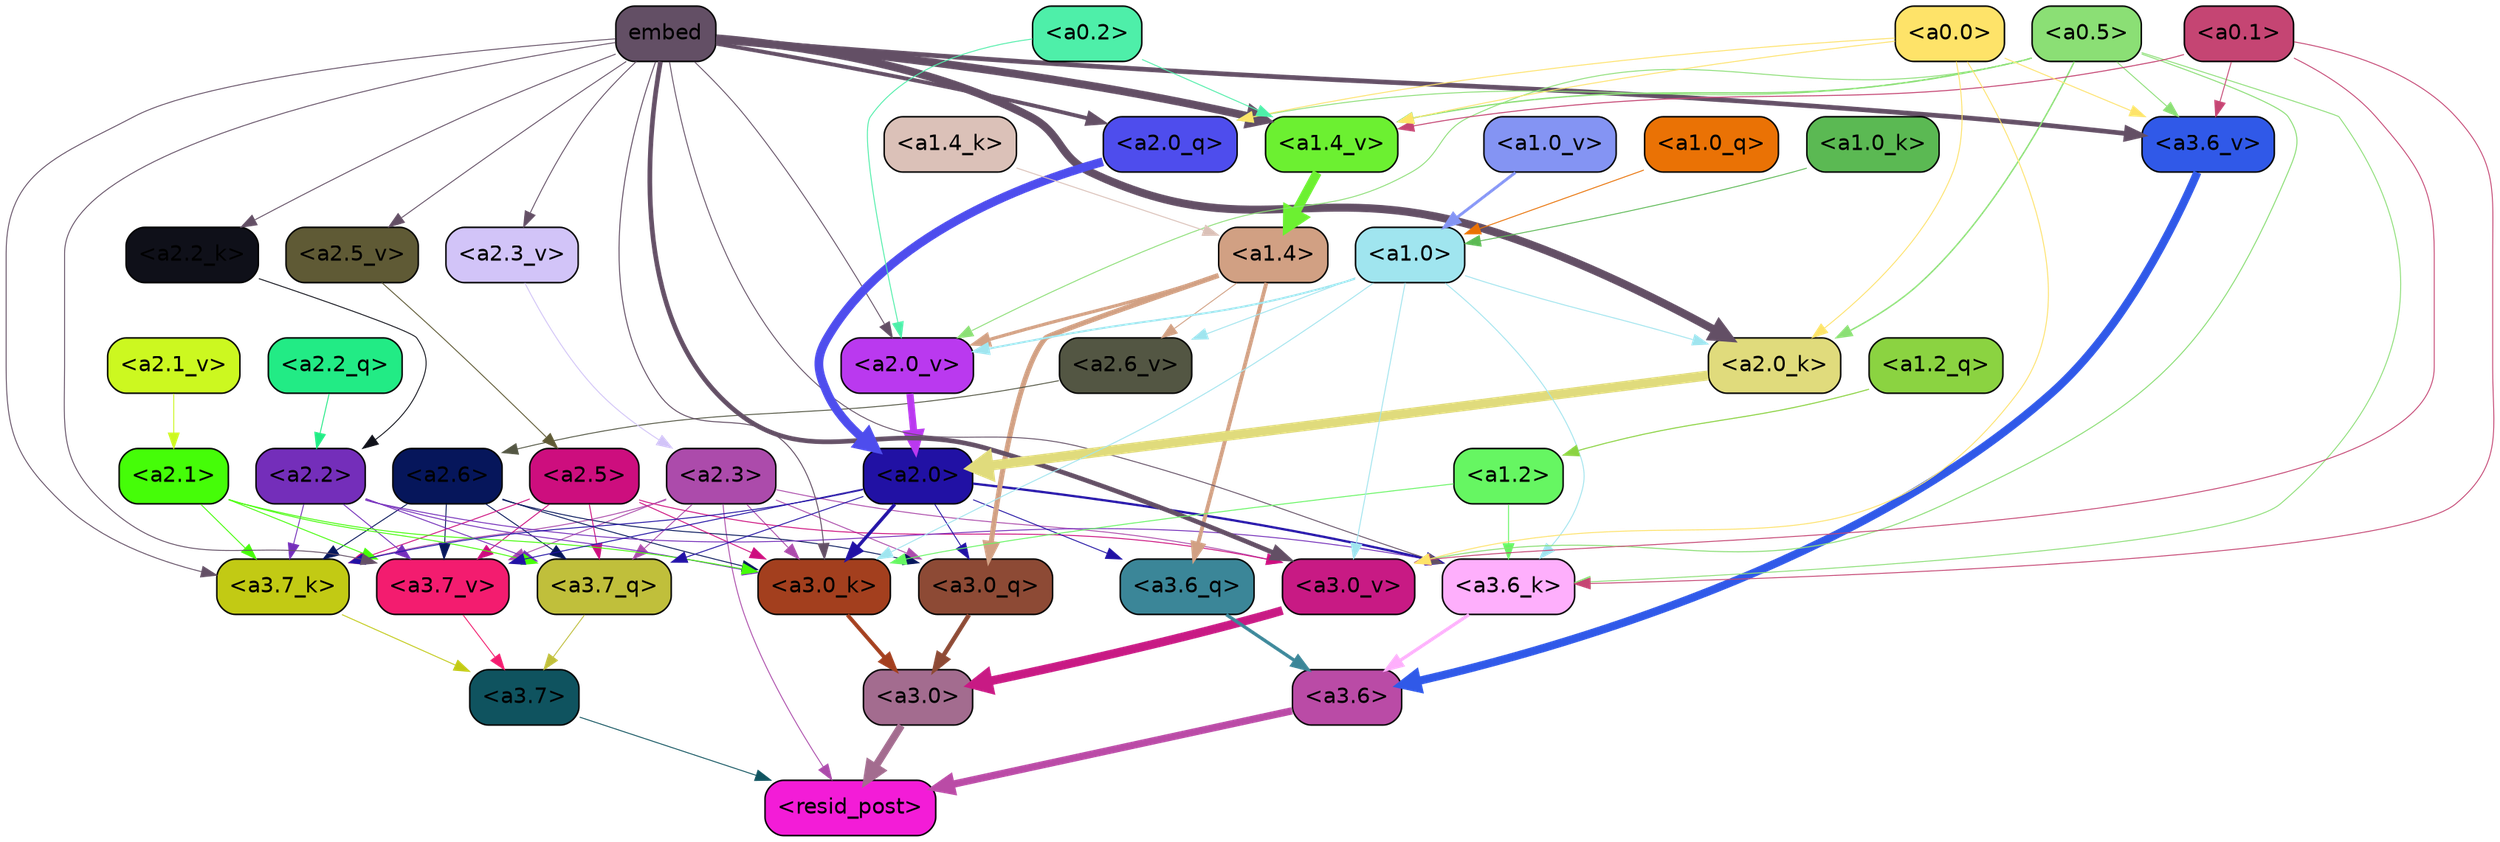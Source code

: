 strict digraph "" {
	graph [bgcolor=transparent,
		layout=dot,
		overlap=false,
		splines=true
	];
	"<a3.7>"	[color=black,
		fillcolor="#0f535f",
		fontname=Helvetica,
		shape=box,
		style="filled, rounded"];
	"<resid_post>"	[color=black,
		fillcolor="#f31cd7",
		fontname=Helvetica,
		shape=box,
		style="filled, rounded"];
	"<a3.7>" -> "<resid_post>"	[color="#0f535f",
		penwidth=0.6];
	"<a3.6>"	[color=black,
		fillcolor="#ba4ba6",
		fontname=Helvetica,
		shape=box,
		style="filled, rounded"];
	"<a3.6>" -> "<resid_post>"	[color="#ba4ba6",
		penwidth=4.7534414529800415];
	"<a3.0>"	[color=black,
		fillcolor="#a36c8f",
		fontname=Helvetica,
		shape=box,
		style="filled, rounded"];
	"<a3.0>" -> "<resid_post>"	[color="#a36c8f",
		penwidth=4.898576855659485];
	"<a2.3>"	[color=black,
		fillcolor="#ac4bab",
		fontname=Helvetica,
		shape=box,
		style="filled, rounded"];
	"<a2.3>" -> "<resid_post>"	[color="#ac4bab",
		penwidth=0.6];
	"<a3.7_q>"	[color=black,
		fillcolor="#c0bf3b",
		fontname=Helvetica,
		shape=box,
		style="filled, rounded"];
	"<a2.3>" -> "<a3.7_q>"	[color="#ac4bab",
		penwidth=0.6];
	"<a3.0_q>"	[color=black,
		fillcolor="#8d4a35",
		fontname=Helvetica,
		shape=box,
		style="filled, rounded"];
	"<a2.3>" -> "<a3.0_q>"	[color="#ac4bab",
		penwidth=0.6];
	"<a3.7_k>"	[color=black,
		fillcolor="#c2ca14",
		fontname=Helvetica,
		shape=box,
		style="filled, rounded"];
	"<a2.3>" -> "<a3.7_k>"	[color="#ac4bab",
		penwidth=0.6];
	"<a3.0_k>"	[color=black,
		fillcolor="#a33f1e",
		fontname=Helvetica,
		shape=box,
		style="filled, rounded"];
	"<a2.3>" -> "<a3.0_k>"	[color="#ac4bab",
		penwidth=0.6];
	"<a3.7_v>"	[color=black,
		fillcolor="#f31c6f",
		fontname=Helvetica,
		shape=box,
		style="filled, rounded"];
	"<a2.3>" -> "<a3.7_v>"	[color="#ac4bab",
		penwidth=0.6];
	"<a3.0_v>"	[color=black,
		fillcolor="#c81a84",
		fontname=Helvetica,
		shape=box,
		style="filled, rounded"];
	"<a2.3>" -> "<a3.0_v>"	[color="#ac4bab",
		penwidth=0.6];
	"<a3.7_q>" -> "<a3.7>"	[color="#c0bf3b",
		penwidth=0.6];
	"<a3.6_q>"	[color=black,
		fillcolor="#3b8698",
		fontname=Helvetica,
		shape=box,
		style="filled, rounded"];
	"<a3.6_q>" -> "<a3.6>"	[color="#3b8698",
		penwidth=2.160832464694977];
	"<a3.0_q>" -> "<a3.0>"	[color="#8d4a35",
		penwidth=2.870753765106201];
	"<a3.7_k>" -> "<a3.7>"	[color="#c2ca14",
		penwidth=0.6];
	"<a3.6_k>"	[color=black,
		fillcolor="#feaffc",
		fontname=Helvetica,
		shape=box,
		style="filled, rounded"];
	"<a3.6_k>" -> "<a3.6>"	[color="#feaffc",
		penwidth=2.13908451795578];
	"<a3.0_k>" -> "<a3.0>"	[color="#a33f1e",
		penwidth=2.520303964614868];
	"<a3.7_v>" -> "<a3.7>"	[color="#f31c6f",
		penwidth=0.6];
	"<a3.6_v>"	[color=black,
		fillcolor="#3059e8",
		fontname=Helvetica,
		shape=box,
		style="filled, rounded"];
	"<a3.6_v>" -> "<a3.6>"	[color="#3059e8",
		penwidth=5.297133803367615];
	"<a3.0_v>" -> "<a3.0>"	[color="#c81a84",
		penwidth=5.680712580680847];
	"<a2.6>"	[color=black,
		fillcolor="#06165b",
		fontname=Helvetica,
		shape=box,
		style="filled, rounded"];
	"<a2.6>" -> "<a3.7_q>"	[color="#06165b",
		penwidth=0.6];
	"<a2.6>" -> "<a3.0_q>"	[color="#06165b",
		penwidth=0.6];
	"<a2.6>" -> "<a3.7_k>"	[color="#06165b",
		penwidth=0.6];
	"<a2.6>" -> "<a3.0_k>"	[color="#06165b",
		penwidth=0.6];
	"<a2.6>" -> "<a3.7_v>"	[color="#06165b",
		penwidth=0.6];
	"<a2.5>"	[color=black,
		fillcolor="#cd0e7e",
		fontname=Helvetica,
		shape=box,
		style="filled, rounded"];
	"<a2.5>" -> "<a3.7_q>"	[color="#cd0e7e",
		penwidth=0.6];
	"<a2.5>" -> "<a3.7_k>"	[color="#cd0e7e",
		penwidth=0.6];
	"<a2.5>" -> "<a3.0_k>"	[color="#cd0e7e",
		penwidth=0.6];
	"<a2.5>" -> "<a3.7_v>"	[color="#cd0e7e",
		penwidth=0.6];
	"<a2.5>" -> "<a3.0_v>"	[color="#cd0e7e",
		penwidth=0.6];
	"<a2.2>"	[color=black,
		fillcolor="#742eba",
		fontname=Helvetica,
		shape=box,
		style="filled, rounded"];
	"<a2.2>" -> "<a3.7_q>"	[color="#742eba",
		penwidth=0.6];
	"<a2.2>" -> "<a3.7_k>"	[color="#742eba",
		penwidth=0.6];
	"<a2.2>" -> "<a3.6_k>"	[color="#742eba",
		penwidth=0.6];
	"<a2.2>" -> "<a3.0_k>"	[color="#742eba",
		penwidth=0.6];
	"<a2.2>" -> "<a3.7_v>"	[color="#742eba",
		penwidth=0.6];
	"<a2.1>"	[color=black,
		fillcolor="#45fd08",
		fontname=Helvetica,
		shape=box,
		style="filled, rounded"];
	"<a2.1>" -> "<a3.7_q>"	[color="#45fd08",
		penwidth=0.6];
	"<a2.1>" -> "<a3.7_k>"	[color="#45fd08",
		penwidth=0.6];
	"<a2.1>" -> "<a3.0_k>"	[color="#45fd08",
		penwidth=0.6];
	"<a2.1>" -> "<a3.7_v>"	[color="#45fd08",
		penwidth=0.6];
	"<a2.0>"	[color=black,
		fillcolor="#2111a4",
		fontname=Helvetica,
		shape=box,
		style="filled, rounded"];
	"<a2.0>" -> "<a3.7_q>"	[color="#2111a4",
		penwidth=0.6];
	"<a2.0>" -> "<a3.6_q>"	[color="#2111a4",
		penwidth=0.6];
	"<a2.0>" -> "<a3.0_q>"	[color="#2111a4",
		penwidth=0.6];
	"<a2.0>" -> "<a3.7_k>"	[color="#2111a4",
		penwidth=0.6];
	"<a2.0>" -> "<a3.6_k>"	[color="#2111a4",
		penwidth=1.4957321882247925];
	"<a2.0>" -> "<a3.0_k>"	[color="#2111a4",
		penwidth=2.18752121925354];
	"<a2.0>" -> "<a3.7_v>"	[color="#2111a4",
		penwidth=0.6];
	"<a1.4>"	[color=black,
		fillcolor="#d1a083",
		fontname=Helvetica,
		shape=box,
		style="filled, rounded"];
	"<a1.4>" -> "<a3.6_q>"	[color="#d1a083",
		penwidth=2.4829938411712646];
	"<a1.4>" -> "<a3.0_q>"	[color="#d1a083",
		penwidth=3.299744725227356];
	"<a2.6_v>"	[color=black,
		fillcolor="#535643",
		fontname=Helvetica,
		shape=box,
		style="filled, rounded"];
	"<a1.4>" -> "<a2.6_v>"	[color="#d1a083",
		penwidth=0.6];
	"<a2.0_v>"	[color=black,
		fillcolor="#ba39ef",
		fontname=Helvetica,
		shape=box,
		style="filled, rounded"];
	"<a1.4>" -> "<a2.0_v>"	[color="#d1a083",
		penwidth=2.092592429369688];
	embed	[color=black,
		fillcolor="#634f65",
		fontname=Helvetica,
		shape=box,
		style="filled, rounded"];
	embed -> "<a3.7_k>"	[color="#634f65",
		penwidth=0.6];
	embed -> "<a3.6_k>"	[color="#634f65",
		penwidth=0.6];
	embed -> "<a3.0_k>"	[color="#634f65",
		penwidth=0.6394047290086746];
	embed -> "<a3.7_v>"	[color="#634f65",
		penwidth=0.6];
	embed -> "<a3.6_v>"	[color="#634f65",
		penwidth=3.067279100418091];
	embed -> "<a3.0_v>"	[color="#634f65",
		penwidth=3.0212591886520386];
	"<a2.0_q>"	[color=black,
		fillcolor="#4e4ded",
		fontname=Helvetica,
		shape=box,
		style="filled, rounded"];
	embed -> "<a2.0_q>"	[color="#634f65",
		penwidth=2.5355080366134644];
	"<a2.2_k>"	[color=black,
		fillcolor="#0f1019",
		fontname=Helvetica,
		shape=box,
		style="filled, rounded"];
	embed -> "<a2.2_k>"	[color="#634f65",
		penwidth=0.6];
	"<a2.0_k>"	[color=black,
		fillcolor="#e0db7c",
		fontname=Helvetica,
		shape=box,
		style="filled, rounded"];
	embed -> "<a2.0_k>"	[color="#634f65",
		penwidth=5.2180726528167725];
	"<a2.5_v>"	[color=black,
		fillcolor="#5f5a35",
		fontname=Helvetica,
		shape=box,
		style="filled, rounded"];
	embed -> "<a2.5_v>"	[color="#634f65",
		penwidth=0.6];
	"<a2.3_v>"	[color=black,
		fillcolor="#d2c4f8",
		fontname=Helvetica,
		shape=box,
		style="filled, rounded"];
	embed -> "<a2.3_v>"	[color="#634f65",
		penwidth=0.6];
	embed -> "<a2.0_v>"	[color="#634f65",
		penwidth=0.6];
	"<a1.4_v>"	[color=black,
		fillcolor="#6cf031",
		fontname=Helvetica,
		shape=box,
		style="filled, rounded"];
	embed -> "<a1.4_v>"	[color="#634f65",
		penwidth=5.162249565124512];
	"<a1.2>"	[color=black,
		fillcolor="#66f662",
		fontname=Helvetica,
		shape=box,
		style="filled, rounded"];
	"<a1.2>" -> "<a3.6_k>"	[color="#66f662",
		penwidth=0.6];
	"<a1.2>" -> "<a3.0_k>"	[color="#66f662",
		penwidth=0.6];
	"<a1.0>"	[color=black,
		fillcolor="#a0e5ef",
		fontname=Helvetica,
		shape=box,
		style="filled, rounded"];
	"<a1.0>" -> "<a3.6_k>"	[color="#a0e5ef",
		penwidth=0.6];
	"<a1.0>" -> "<a3.0_k>"	[color="#a0e5ef",
		penwidth=0.6];
	"<a1.0>" -> "<a3.0_v>"	[color="#a0e5ef",
		penwidth=0.6];
	"<a1.0>" -> "<a2.0_k>"	[color="#a0e5ef",
		penwidth=0.6];
	"<a1.0>" -> "<a2.6_v>"	[color="#a0e5ef",
		penwidth=0.6];
	"<a1.0>" -> "<a2.0_v>"	[color="#a0e5ef",
		penwidth=1.2132605910301208];
	"<a0.5>"	[color=black,
		fillcolor="#8bdf75",
		fontname=Helvetica,
		shape=box,
		style="filled, rounded"];
	"<a0.5>" -> "<a3.6_k>"	[color="#8bdf75",
		penwidth=0.6];
	"<a0.5>" -> "<a3.6_v>"	[color="#8bdf75",
		penwidth=0.6];
	"<a0.5>" -> "<a3.0_v>"	[color="#8bdf75",
		penwidth=0.648682102560997];
	"<a0.5>" -> "<a2.0_q>"	[color="#8bdf75",
		penwidth=0.6];
	"<a0.5>" -> "<a2.0_k>"	[color="#8bdf75",
		penwidth=0.9236047863960266];
	"<a0.5>" -> "<a2.0_v>"	[color="#8bdf75",
		penwidth=0.6];
	"<a0.5>" -> "<a1.4_v>"	[color="#8bdf75",
		penwidth=0.8783596754074097];
	"<a0.1>"	[color=black,
		fillcolor="#c54573",
		fontname=Helvetica,
		shape=box,
		style="filled, rounded"];
	"<a0.1>" -> "<a3.6_k>"	[color="#c54573",
		penwidth=0.6];
	"<a0.1>" -> "<a3.6_v>"	[color="#c54573",
		penwidth=0.6];
	"<a0.1>" -> "<a3.0_v>"	[color="#c54573",
		penwidth=0.6];
	"<a0.1>" -> "<a1.4_v>"	[color="#c54573",
		penwidth=0.6490728855133057];
	"<a0.0>"	[color=black,
		fillcolor="#fee369",
		fontname=Helvetica,
		shape=box,
		style="filled, rounded"];
	"<a0.0>" -> "<a3.6_v>"	[color="#fee369",
		penwidth=0.6];
	"<a0.0>" -> "<a3.0_v>"	[color="#fee369",
		penwidth=0.6];
	"<a0.0>" -> "<a2.0_q>"	[color="#fee369",
		penwidth=0.6];
	"<a0.0>" -> "<a2.0_k>"	[color="#fee369",
		penwidth=0.6];
	"<a0.0>" -> "<a1.4_v>"	[color="#fee369",
		penwidth=0.6];
	"<a2.2_q>"	[color=black,
		fillcolor="#22eb85",
		fontname=Helvetica,
		shape=box,
		style="filled, rounded"];
	"<a2.2_q>" -> "<a2.2>"	[color="#22eb85",
		penwidth=0.6];
	"<a2.0_q>" -> "<a2.0>"	[color="#4e4ded",
		penwidth=5.681910276412964];
	"<a2.2_k>" -> "<a2.2>"	[color="#0f1019",
		penwidth=0.6];
	"<a2.0_k>" -> "<a2.0>"	[color="#e0db7c",
		penwidth=6.447777509689331];
	"<a2.6_v>" -> "<a2.6>"	[color="#535643",
		penwidth=0.6];
	"<a2.5_v>" -> "<a2.5>"	[color="#5f5a35",
		penwidth=0.6];
	"<a2.3_v>" -> "<a2.3>"	[color="#d2c4f8",
		penwidth=0.6];
	"<a2.1_v>"	[color=black,
		fillcolor="#ccf820",
		fontname=Helvetica,
		shape=box,
		style="filled, rounded"];
	"<a2.1_v>" -> "<a2.1>"	[color="#ccf820",
		penwidth=0.6];
	"<a2.0_v>" -> "<a2.0>"	[color="#ba39ef",
		penwidth=4.5695202350616455];
	"<a0.2>"	[color=black,
		fillcolor="#4eefa9",
		fontname=Helvetica,
		shape=box,
		style="filled, rounded"];
	"<a0.2>" -> "<a2.0_v>"	[color="#4eefa9",
		penwidth=0.6];
	"<a0.2>" -> "<a1.4_v>"	[color="#4eefa9",
		penwidth=0.6];
	"<a1.2_q>"	[color=black,
		fillcolor="#8bd341",
		fontname=Helvetica,
		shape=box,
		style="filled, rounded"];
	"<a1.2_q>" -> "<a1.2>"	[color="#8bd341",
		penwidth=0.6769798994064331];
	"<a1.0_q>"	[color=black,
		fillcolor="#ea7205",
		fontname=Helvetica,
		shape=box,
		style="filled, rounded"];
	"<a1.0_q>" -> "<a1.0>"	[color="#ea7205",
		penwidth=0.6];
	"<a1.4_k>"	[color=black,
		fillcolor="#dbc1b8",
		fontname=Helvetica,
		shape=box,
		style="filled, rounded"];
	"<a1.4_k>" -> "<a1.4>"	[color="#dbc1b8",
		penwidth=0.6];
	"<a1.0_k>"	[color=black,
		fillcolor="#5bb953",
		fontname=Helvetica,
		shape=box,
		style="filled, rounded"];
	"<a1.0_k>" -> "<a1.0>"	[color="#5bb953",
		penwidth=0.6];
	"<a1.4_v>" -> "<a1.4>"	[color="#6cf031",
		penwidth=6.016597509384155];
	"<a1.0_v>"	[color=black,
		fillcolor="#8494f3",
		fontname=Helvetica,
		shape=box,
		style="filled, rounded"];
	"<a1.0_v>" -> "<a1.0>"	[color="#8494f3",
		penwidth=1.8562973737716675];
}
